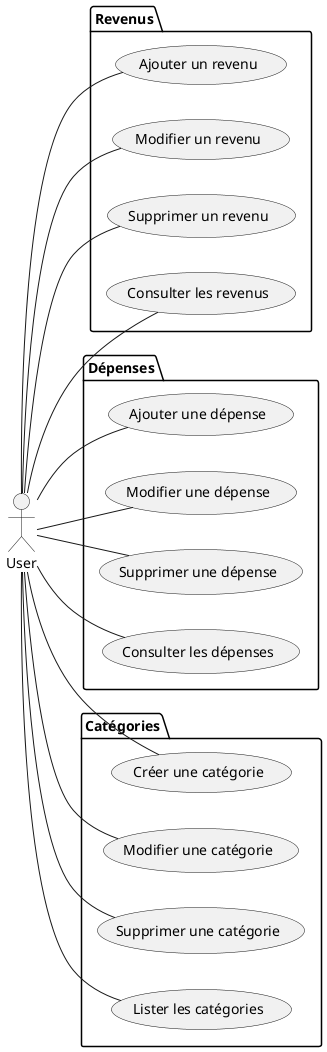 @startuml
left to right direction
actor User

package "Revenus" {
  usecase "Ajouter un revenu" as UC_CreateIncome
  usecase "Modifier un revenu" as UC_UpdateIncome
  usecase "Supprimer un revenu" as UC_DeleteIncome
  usecase "Consulter les revenus" as UC_ReadIncome
}

package "Dépenses" {
  usecase "Ajouter une dépense" as UC_CreateExpense
  usecase "Modifier une dépense" as UC_UpdateExpense
  usecase "Supprimer une dépense" as UC_DeleteExpense
  usecase "Consulter les dépenses" as UC_ReadExpense
}

package "Catégories" {
  usecase "Créer une catégorie" as UC_CreateCategory
  usecase "Modifier une catégorie" as UC_UpdateCategory
  usecase "Supprimer une catégorie" as UC_DeleteCategory
  usecase "Lister les catégories" as UC_ReadCategory
}

User -- UC_CreateIncome
User -- UC_UpdateIncome
User -- UC_DeleteIncome
User -- UC_ReadIncome

User -- UC_CreateExpense
User -- UC_UpdateExpense
User -- UC_DeleteExpense
User -- UC_ReadExpense

User -- UC_CreateCategory
User -- UC_UpdateCategory
User -- UC_DeleteCategory
User -- UC_ReadCategory

@enduml
